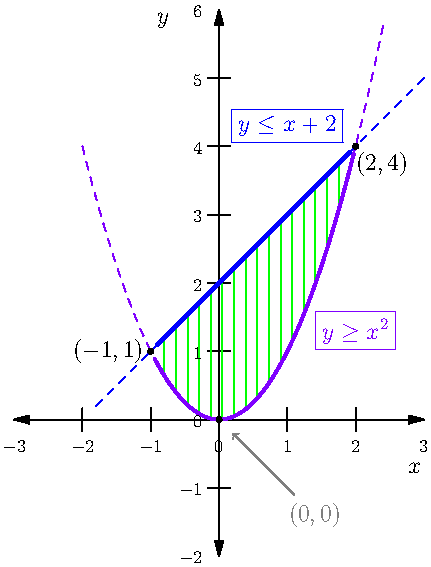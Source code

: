 size(10cm);

usepackage("amsmath");
import graph;
xaxis("$x$", -3, 3, Ticks(Label(fontsize(9pt)), Step=1, begin=false, end=false), Arrows);
yaxis("$y$", -2, 6, Ticks(Label(fontsize(9pt)), Step=1, begin=false, end=false), Arrows);

real f(real x) { return x*x; }
draw(graph(f, -2, 2.4), purple+dashed);
draw((-1.8,0.2)--(3,5), blue+dashed);
for (real x=-0.8; x<=1.8; x+=0.17) {
  draw((x,x*x)--(x,2+x), green);
}

draw((-1,1)--(2,4), blue+1.5, Margins);
label("$\boxed{y \le x+2}$", (1,4.3), blue);
draw(graph(f,-1,2), purple+1.5, Margins);
label("$\boxed{y \ge x^2}$", (2,1.3), purple);

dot((0,0));
dot("$(-1,1)$", (-1,1), dir(180));
dot("$(2,4)$", (2,4), dir(310));
label("$(0,0)$", (1.4,-1.4), grey);
draw((1.1,-1.1)--(0.2,-0.2), grey, EndArrow(TeXHead));
